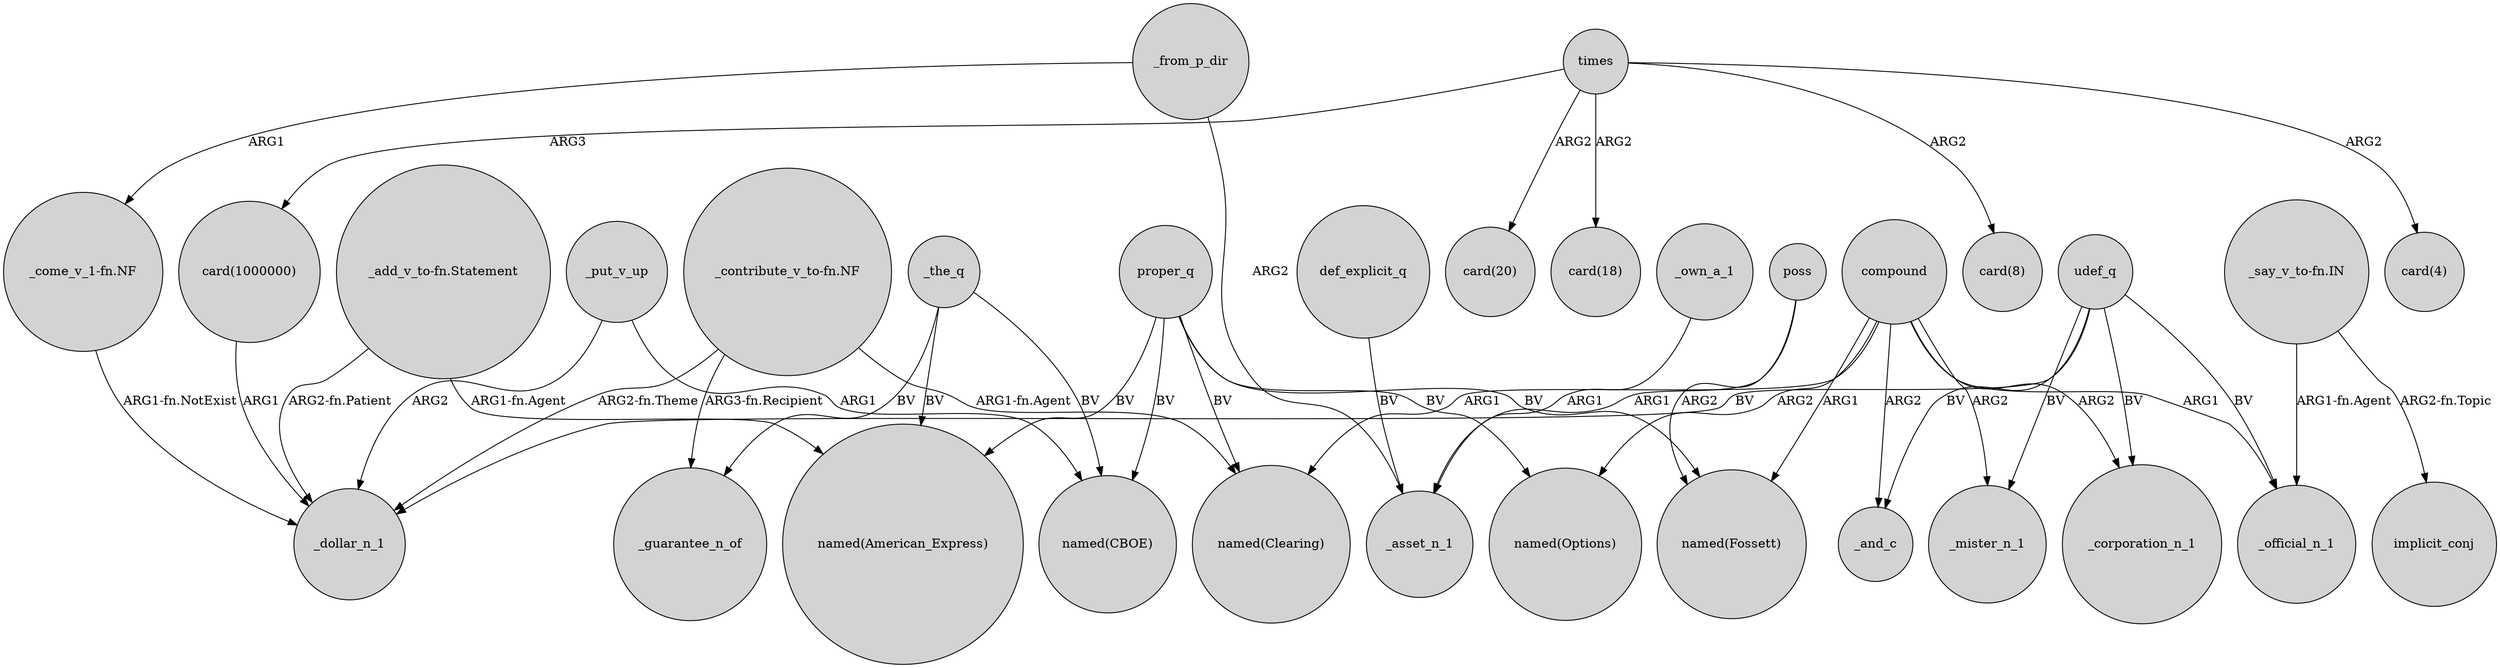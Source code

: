 digraph {
	node [shape=circle style=filled]
	"card(1000000)" -> _dollar_n_1 [label=ARG1]
	def_explicit_q -> _asset_n_1 [label=BV]
	compound -> "named(Options)" [label=ARG2]
	proper_q -> "named(Fossett)" [label=BV]
	compound -> "named(Clearing)" [label=ARG1]
	compound -> "named(Fossett)" [label=ARG1]
	"_say_v_to-fn.IN" -> _official_n_1 [label="ARG1-fn.Agent"]
	compound -> _mister_n_1 [label=ARG2]
	"_contribute_v_to-fn.NF" -> _guarantee_n_of [label="ARG3-fn.Recipient"]
	compound -> _corporation_n_1 [label=ARG2]
	udef_q -> _mister_n_1 [label=BV]
	proper_q -> "named(CBOE)" [label=BV]
	"_add_v_to-fn.Statement" -> "named(American_Express)" [label="ARG1-fn.Agent"]
	_the_q -> _guarantee_n_of [label=BV]
	"_say_v_to-fn.IN" -> implicit_conj [label="ARG2-fn.Topic"]
	times -> "card(8)" [label=ARG2]
	"_add_v_to-fn.Statement" -> _dollar_n_1 [label="ARG2-fn.Patient"]
	_own_a_1 -> _asset_n_1 [label=ARG1]
	udef_q -> _corporation_n_1 [label=BV]
	_the_q -> "named(CBOE)" [label=BV]
	compound -> _and_c [label=ARG2]
	_the_q -> "named(American_Express)" [label=BV]
	times -> "card(4)" [label=ARG2]
	udef_q -> _official_n_1 [label=BV]
	times -> "card(1000000)" [label=ARG3]
	"_come_v_1-fn.NF" -> _dollar_n_1 [label="ARG1-fn.NotExist"]
	times -> "card(20)" [label=ARG2]
	times -> "card(18)" [label=ARG2]
	compound -> _official_n_1 [label=ARG1]
	_from_p_dir -> _asset_n_1 [label=ARG2]
	_put_v_up -> _dollar_n_1 [label=ARG2]
	_put_v_up -> "named(CBOE)" [label=ARG1]
	poss -> _asset_n_1 [label=ARG1]
	"_contribute_v_to-fn.NF" -> _dollar_n_1 [label="ARG2-fn.Theme"]
	proper_q -> "named(American_Express)" [label=BV]
	poss -> "named(Fossett)" [label=ARG2]
	udef_q -> _and_c [label=BV]
	proper_q -> "named(Options)" [label=BV]
	_from_p_dir -> "_come_v_1-fn.NF" [label=ARG1]
	"_contribute_v_to-fn.NF" -> "named(Clearing)" [label="ARG1-fn.Agent"]
	udef_q -> _dollar_n_1 [label=BV]
	proper_q -> "named(Clearing)" [label=BV]
}
